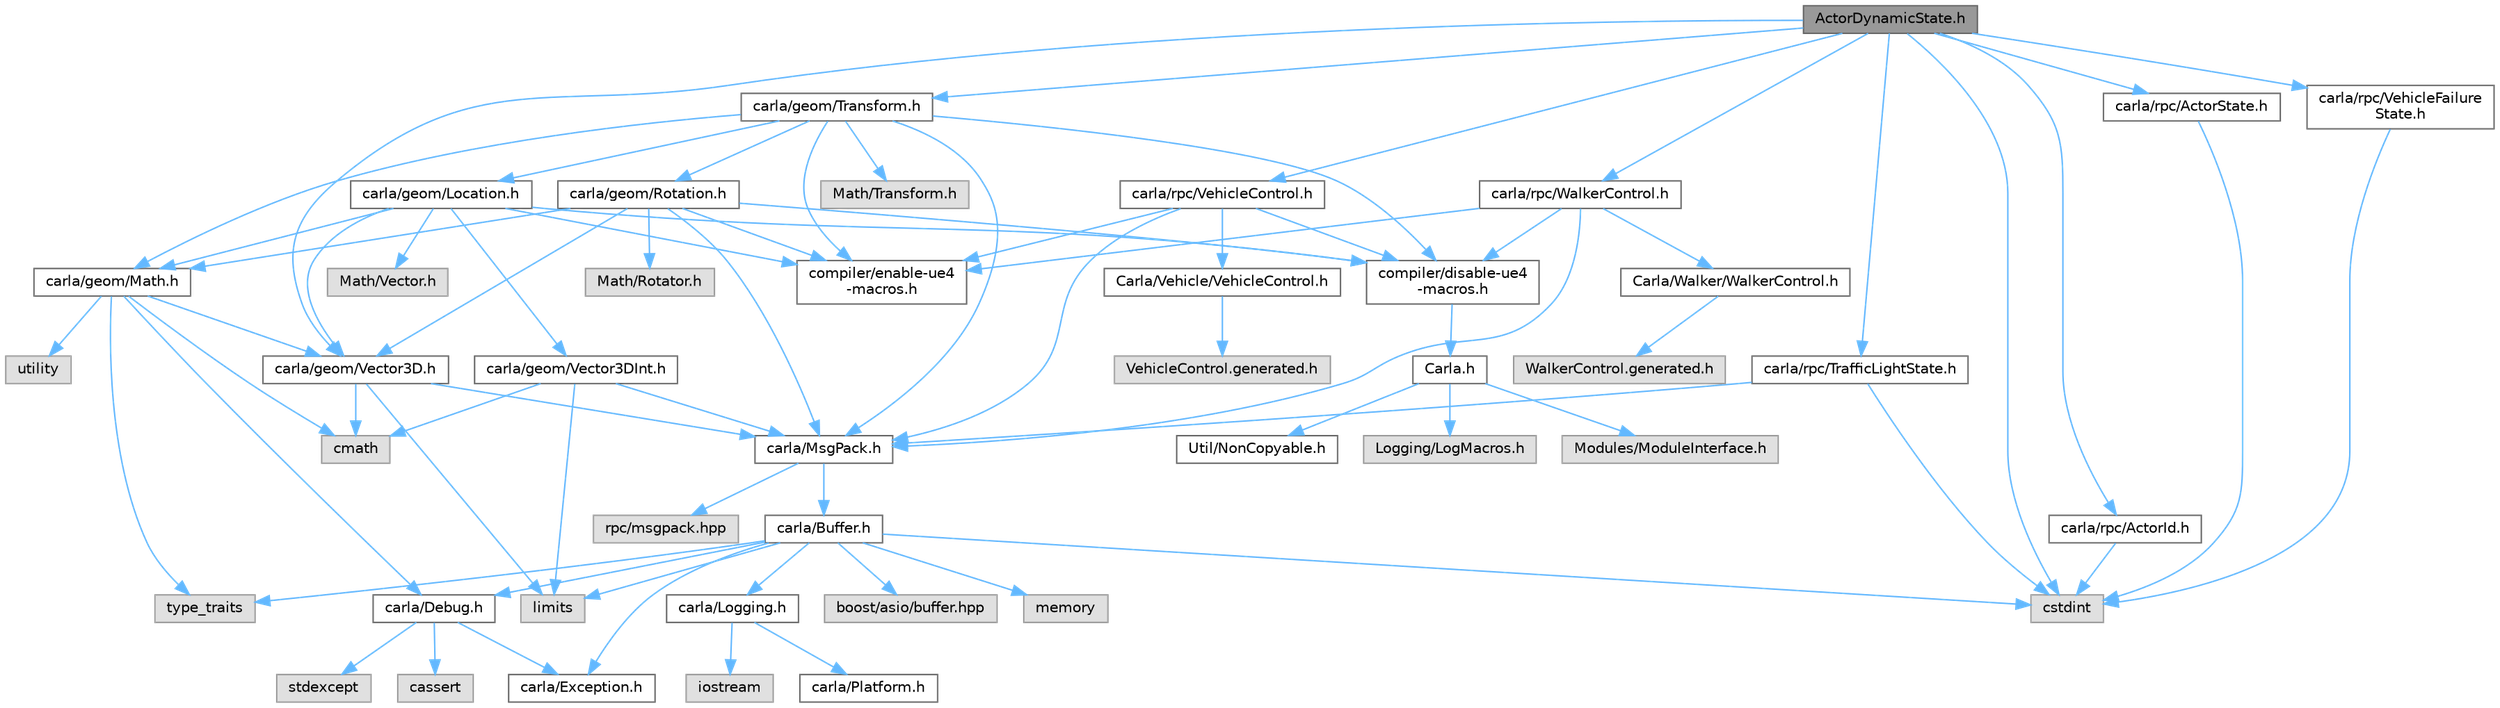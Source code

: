 digraph "ActorDynamicState.h"
{
 // INTERACTIVE_SVG=YES
 // LATEX_PDF_SIZE
  bgcolor="transparent";
  edge [fontname=Helvetica,fontsize=10,labelfontname=Helvetica,labelfontsize=10];
  node [fontname=Helvetica,fontsize=10,shape=box,height=0.2,width=0.4];
  Node1 [id="Node000001",label="ActorDynamicState.h",height=0.2,width=0.4,color="gray40", fillcolor="grey60", style="filled", fontcolor="black",tooltip=" "];
  Node1 -> Node2 [id="edge1_Node000001_Node000002",color="steelblue1",style="solid",tooltip=" "];
  Node2 [id="Node000002",label="carla/geom/Transform.h",height=0.2,width=0.4,color="grey40", fillcolor="white", style="filled",URL="$de/d17/geom_2Transform_8h.html",tooltip=" "];
  Node2 -> Node3 [id="edge2_Node000002_Node000003",color="steelblue1",style="solid",tooltip=" "];
  Node3 [id="Node000003",label="carla/MsgPack.h",height=0.2,width=0.4,color="grey40", fillcolor="white", style="filled",URL="$d9/d6f/MsgPack_8h.html",tooltip=" "];
  Node3 -> Node4 [id="edge3_Node000003_Node000004",color="steelblue1",style="solid",tooltip=" "];
  Node4 [id="Node000004",label="carla/Buffer.h",height=0.2,width=0.4,color="grey40", fillcolor="white", style="filled",URL="$d2/dda/carla_2Buffer_8h.html",tooltip=" "];
  Node4 -> Node5 [id="edge4_Node000004_Node000005",color="steelblue1",style="solid",tooltip=" "];
  Node5 [id="Node000005",label="carla/Debug.h",height=0.2,width=0.4,color="grey40", fillcolor="white", style="filled",URL="$d4/deb/Debug_8h.html",tooltip=" "];
  Node5 -> Node6 [id="edge5_Node000005_Node000006",color="steelblue1",style="solid",tooltip=" "];
  Node6 [id="Node000006",label="carla/Exception.h",height=0.2,width=0.4,color="grey40", fillcolor="white", style="filled",URL="$d8/d8a/Exception_8h.html",tooltip=" "];
  Node5 -> Node7 [id="edge6_Node000005_Node000007",color="steelblue1",style="solid",tooltip=" "];
  Node7 [id="Node000007",label="stdexcept",height=0.2,width=0.4,color="grey60", fillcolor="#E0E0E0", style="filled",tooltip=" "];
  Node5 -> Node8 [id="edge7_Node000005_Node000008",color="steelblue1",style="solid",tooltip=" "];
  Node8 [id="Node000008",label="cassert",height=0.2,width=0.4,color="grey60", fillcolor="#E0E0E0", style="filled",tooltip=" "];
  Node4 -> Node6 [id="edge8_Node000004_Node000006",color="steelblue1",style="solid",tooltip=" "];
  Node4 -> Node9 [id="edge9_Node000004_Node000009",color="steelblue1",style="solid",tooltip=" "];
  Node9 [id="Node000009",label="carla/Logging.h",height=0.2,width=0.4,color="grey40", fillcolor="white", style="filled",URL="$de/d87/Logging_8h.html",tooltip=" "];
  Node9 -> Node10 [id="edge10_Node000009_Node000010",color="steelblue1",style="solid",tooltip=" "];
  Node10 [id="Node000010",label="carla/Platform.h",height=0.2,width=0.4,color="grey40", fillcolor="white", style="filled",URL="$d9/dd0/Platform_8h.html",tooltip=" "];
  Node9 -> Node11 [id="edge11_Node000009_Node000011",color="steelblue1",style="solid",tooltip=" "];
  Node11 [id="Node000011",label="iostream",height=0.2,width=0.4,color="grey60", fillcolor="#E0E0E0", style="filled",tooltip=" "];
  Node4 -> Node12 [id="edge12_Node000004_Node000012",color="steelblue1",style="solid",tooltip=" "];
  Node12 [id="Node000012",label="boost/asio/buffer.hpp",height=0.2,width=0.4,color="grey60", fillcolor="#E0E0E0", style="filled",tooltip=" "];
  Node4 -> Node13 [id="edge13_Node000004_Node000013",color="steelblue1",style="solid",tooltip=" "];
  Node13 [id="Node000013",label="cstdint",height=0.2,width=0.4,color="grey60", fillcolor="#E0E0E0", style="filled",tooltip=" "];
  Node4 -> Node14 [id="edge14_Node000004_Node000014",color="steelblue1",style="solid",tooltip=" "];
  Node14 [id="Node000014",label="limits",height=0.2,width=0.4,color="grey60", fillcolor="#E0E0E0", style="filled",tooltip=" "];
  Node4 -> Node15 [id="edge15_Node000004_Node000015",color="steelblue1",style="solid",tooltip=" "];
  Node15 [id="Node000015",label="memory",height=0.2,width=0.4,color="grey60", fillcolor="#E0E0E0", style="filled",tooltip=" "];
  Node4 -> Node16 [id="edge16_Node000004_Node000016",color="steelblue1",style="solid",tooltip=" "];
  Node16 [id="Node000016",label="type_traits",height=0.2,width=0.4,color="grey60", fillcolor="#E0E0E0", style="filled",tooltip=" "];
  Node3 -> Node17 [id="edge17_Node000003_Node000017",color="steelblue1",style="solid",tooltip=" "];
  Node17 [id="Node000017",label="rpc/msgpack.hpp",height=0.2,width=0.4,color="grey60", fillcolor="#E0E0E0", style="filled",tooltip=" "];
  Node2 -> Node18 [id="edge18_Node000002_Node000018",color="steelblue1",style="solid",tooltip=" "];
  Node18 [id="Node000018",label="carla/geom/Location.h",height=0.2,width=0.4,color="grey40", fillcolor="white", style="filled",URL="$d9/d8b/geom_2Location_8h.html",tooltip=" "];
  Node18 -> Node19 [id="edge19_Node000018_Node000019",color="steelblue1",style="solid",tooltip=" "];
  Node19 [id="Node000019",label="carla/geom/Vector3D.h",height=0.2,width=0.4,color="grey40", fillcolor="white", style="filled",URL="$de/d70/geom_2Vector3D_8h.html",tooltip=" "];
  Node19 -> Node3 [id="edge20_Node000019_Node000003",color="steelblue1",style="solid",tooltip=" "];
  Node19 -> Node20 [id="edge21_Node000019_Node000020",color="steelblue1",style="solid",tooltip=" "];
  Node20 [id="Node000020",label="cmath",height=0.2,width=0.4,color="grey60", fillcolor="#E0E0E0", style="filled",tooltip=" "];
  Node19 -> Node14 [id="edge22_Node000019_Node000014",color="steelblue1",style="solid",tooltip=" "];
  Node18 -> Node21 [id="edge23_Node000018_Node000021",color="steelblue1",style="solid",tooltip=" "];
  Node21 [id="Node000021",label="carla/geom/Vector3DInt.h",height=0.2,width=0.4,color="grey40", fillcolor="white", style="filled",URL="$d1/da4/Vector3DInt_8h.html",tooltip=" "];
  Node21 -> Node3 [id="edge24_Node000021_Node000003",color="steelblue1",style="solid",tooltip=" "];
  Node21 -> Node20 [id="edge25_Node000021_Node000020",color="steelblue1",style="solid",tooltip=" "];
  Node21 -> Node14 [id="edge26_Node000021_Node000014",color="steelblue1",style="solid",tooltip=" "];
  Node18 -> Node22 [id="edge27_Node000018_Node000022",color="steelblue1",style="solid",tooltip=" "];
  Node22 [id="Node000022",label="carla/geom/Math.h",height=0.2,width=0.4,color="grey40", fillcolor="white", style="filled",URL="$db/d8a/Math_8h.html",tooltip=" "];
  Node22 -> Node5 [id="edge28_Node000022_Node000005",color="steelblue1",style="solid",tooltip=" "];
  Node22 -> Node19 [id="edge29_Node000022_Node000019",color="steelblue1",style="solid",tooltip=" "];
  Node22 -> Node20 [id="edge30_Node000022_Node000020",color="steelblue1",style="solid",tooltip=" "];
  Node22 -> Node16 [id="edge31_Node000022_Node000016",color="steelblue1",style="solid",tooltip=" "];
  Node22 -> Node23 [id="edge32_Node000022_Node000023",color="steelblue1",style="solid",tooltip=" "];
  Node23 [id="Node000023",label="utility",height=0.2,width=0.4,color="grey60", fillcolor="#E0E0E0", style="filled",tooltip=" "];
  Node18 -> Node24 [id="edge33_Node000018_Node000024",color="steelblue1",style="solid",tooltip=" "];
  Node24 [id="Node000024",label="compiler/enable-ue4\l-macros.h",height=0.2,width=0.4,color="grey40", fillcolor="white", style="filled",URL="$d9/da2/enable-ue4-macros_8h.html",tooltip=" "];
  Node18 -> Node25 [id="edge34_Node000018_Node000025",color="steelblue1",style="solid",tooltip=" "];
  Node25 [id="Node000025",label="Math/Vector.h",height=0.2,width=0.4,color="grey60", fillcolor="#E0E0E0", style="filled",tooltip=" "];
  Node18 -> Node26 [id="edge35_Node000018_Node000026",color="steelblue1",style="solid",tooltip=" "];
  Node26 [id="Node000026",label="compiler/disable-ue4\l-macros.h",height=0.2,width=0.4,color="grey40", fillcolor="white", style="filled",URL="$d2/d02/disable-ue4-macros_8h.html",tooltip=" "];
  Node26 -> Node27 [id="edge36_Node000026_Node000027",color="steelblue1",style="solid",tooltip=" "];
  Node27 [id="Node000027",label="Carla.h",height=0.2,width=0.4,color="grey40", fillcolor="white", style="filled",URL="$d7/d7d/Carla_8h.html",tooltip=" "];
  Node27 -> Node28 [id="edge37_Node000027_Node000028",color="steelblue1",style="solid",tooltip=" "];
  Node28 [id="Node000028",label="Util/NonCopyable.h",height=0.2,width=0.4,color="grey40", fillcolor="white", style="filled",URL="$d4/d57/Unreal_2CarlaUE4_2Plugins_2Carla_2Source_2Carla_2Util_2NonCopyable_8h.html",tooltip=" "];
  Node27 -> Node29 [id="edge38_Node000027_Node000029",color="steelblue1",style="solid",tooltip=" "];
  Node29 [id="Node000029",label="Logging/LogMacros.h",height=0.2,width=0.4,color="grey60", fillcolor="#E0E0E0", style="filled",tooltip=" "];
  Node27 -> Node30 [id="edge39_Node000027_Node000030",color="steelblue1",style="solid",tooltip=" "];
  Node30 [id="Node000030",label="Modules/ModuleInterface.h",height=0.2,width=0.4,color="grey60", fillcolor="#E0E0E0", style="filled",tooltip=" "];
  Node2 -> Node22 [id="edge40_Node000002_Node000022",color="steelblue1",style="solid",tooltip=" "];
  Node2 -> Node31 [id="edge41_Node000002_Node000031",color="steelblue1",style="solid",tooltip=" "];
  Node31 [id="Node000031",label="carla/geom/Rotation.h",height=0.2,width=0.4,color="grey40", fillcolor="white", style="filled",URL="$d0/d8f/Rotation_8h.html",tooltip=" "];
  Node31 -> Node3 [id="edge42_Node000031_Node000003",color="steelblue1",style="solid",tooltip=" "];
  Node31 -> Node22 [id="edge43_Node000031_Node000022",color="steelblue1",style="solid",tooltip=" "];
  Node31 -> Node19 [id="edge44_Node000031_Node000019",color="steelblue1",style="solid",tooltip=" "];
  Node31 -> Node24 [id="edge45_Node000031_Node000024",color="steelblue1",style="solid",tooltip=" "];
  Node31 -> Node32 [id="edge46_Node000031_Node000032",color="steelblue1",style="solid",tooltip=" "];
  Node32 [id="Node000032",label="Math/Rotator.h",height=0.2,width=0.4,color="grey60", fillcolor="#E0E0E0", style="filled",tooltip=" "];
  Node31 -> Node26 [id="edge47_Node000031_Node000026",color="steelblue1",style="solid",tooltip=" "];
  Node2 -> Node24 [id="edge48_Node000002_Node000024",color="steelblue1",style="solid",tooltip=" "];
  Node2 -> Node33 [id="edge49_Node000002_Node000033",color="steelblue1",style="solid",tooltip=" "];
  Node33 [id="Node000033",label="Math/Transform.h",height=0.2,width=0.4,color="grey60", fillcolor="#E0E0E0", style="filled",tooltip=" "];
  Node2 -> Node26 [id="edge50_Node000002_Node000026",color="steelblue1",style="solid",tooltip=" "];
  Node1 -> Node19 [id="edge51_Node000001_Node000019",color="steelblue1",style="solid",tooltip=" "];
  Node1 -> Node34 [id="edge52_Node000001_Node000034",color="steelblue1",style="solid",tooltip=" "];
  Node34 [id="Node000034",label="carla/rpc/ActorId.h",height=0.2,width=0.4,color="grey40", fillcolor="white", style="filled",URL="$d3/d89/ActorId_8h.html",tooltip=" "];
  Node34 -> Node13 [id="edge53_Node000034_Node000013",color="steelblue1",style="solid",tooltip=" "];
  Node1 -> Node35 [id="edge54_Node000001_Node000035",color="steelblue1",style="solid",tooltip=" "];
  Node35 [id="Node000035",label="carla/rpc/ActorState.h",height=0.2,width=0.4,color="grey40", fillcolor="white", style="filled",URL="$d5/d30/rpc_2ActorState_8h.html",tooltip=" "];
  Node35 -> Node13 [id="edge55_Node000035_Node000013",color="steelblue1",style="solid",tooltip=" "];
  Node1 -> Node36 [id="edge56_Node000001_Node000036",color="steelblue1",style="solid",tooltip=" "];
  Node36 [id="Node000036",label="carla/rpc/VehicleFailure\lState.h",height=0.2,width=0.4,color="grey40", fillcolor="white", style="filled",URL="$d6/dac/VehicleFailureState_8h.html",tooltip=" "];
  Node36 -> Node13 [id="edge57_Node000036_Node000013",color="steelblue1",style="solid",tooltip=" "];
  Node1 -> Node37 [id="edge58_Node000001_Node000037",color="steelblue1",style="solid",tooltip=" "];
  Node37 [id="Node000037",label="carla/rpc/TrafficLightState.h",height=0.2,width=0.4,color="grey40", fillcolor="white", style="filled",URL="$d1/d16/LibCarla_2source_2carla_2rpc_2TrafficLightState_8h.html",tooltip=" "];
  Node37 -> Node3 [id="edge59_Node000037_Node000003",color="steelblue1",style="solid",tooltip=" "];
  Node37 -> Node13 [id="edge60_Node000037_Node000013",color="steelblue1",style="solid",tooltip=" "];
  Node1 -> Node38 [id="edge61_Node000001_Node000038",color="steelblue1",style="solid",tooltip=" "];
  Node38 [id="Node000038",label="carla/rpc/VehicleControl.h",height=0.2,width=0.4,color="grey40", fillcolor="white", style="filled",URL="$dd/d28/LibCarla_2source_2carla_2rpc_2VehicleControl_8h.html",tooltip=" "];
  Node38 -> Node3 [id="edge62_Node000038_Node000003",color="steelblue1",style="solid",tooltip=" "];
  Node38 -> Node24 [id="edge63_Node000038_Node000024",color="steelblue1",style="solid",tooltip=" "];
  Node38 -> Node39 [id="edge64_Node000038_Node000039",color="steelblue1",style="solid",tooltip=" "];
  Node39 [id="Node000039",label="Carla/Vehicle/VehicleControl.h",height=0.2,width=0.4,color="grey40", fillcolor="white", style="filled",URL="$d4/dbd/Unreal_2CarlaUE4_2Plugins_2Carla_2Source_2Carla_2Vehicle_2VehicleControl_8h.html",tooltip=" "];
  Node39 -> Node40 [id="edge65_Node000039_Node000040",color="steelblue1",style="solid",tooltip=" "];
  Node40 [id="Node000040",label="VehicleControl.generated.h",height=0.2,width=0.4,color="grey60", fillcolor="#E0E0E0", style="filled",tooltip=" "];
  Node38 -> Node26 [id="edge66_Node000038_Node000026",color="steelblue1",style="solid",tooltip=" "];
  Node1 -> Node41 [id="edge67_Node000001_Node000041",color="steelblue1",style="solid",tooltip=" "];
  Node41 [id="Node000041",label="carla/rpc/WalkerControl.h",height=0.2,width=0.4,color="grey40", fillcolor="white", style="filled",URL="$dd/db3/LibCarla_2source_2carla_2rpc_2WalkerControl_8h.html",tooltip=" "];
  Node41 -> Node3 [id="edge68_Node000041_Node000003",color="steelblue1",style="solid",tooltip=" "];
  Node41 -> Node24 [id="edge69_Node000041_Node000024",color="steelblue1",style="solid",tooltip=" "];
  Node41 -> Node42 [id="edge70_Node000041_Node000042",color="steelblue1",style="solid",tooltip=" "];
  Node42 [id="Node000042",label="Carla/Walker/WalkerControl.h",height=0.2,width=0.4,color="grey40", fillcolor="white", style="filled",URL="$da/d26/Unreal_2CarlaUE4_2Plugins_2Carla_2Source_2Carla_2Walker_2WalkerControl_8h.html",tooltip=" "];
  Node42 -> Node43 [id="edge71_Node000042_Node000043",color="steelblue1",style="solid",tooltip=" "];
  Node43 [id="Node000043",label="WalkerControl.generated.h",height=0.2,width=0.4,color="grey60", fillcolor="#E0E0E0", style="filled",tooltip=" "];
  Node41 -> Node26 [id="edge72_Node000041_Node000026",color="steelblue1",style="solid",tooltip=" "];
  Node1 -> Node13 [id="edge73_Node000001_Node000013",color="steelblue1",style="solid",tooltip=" "];
}
